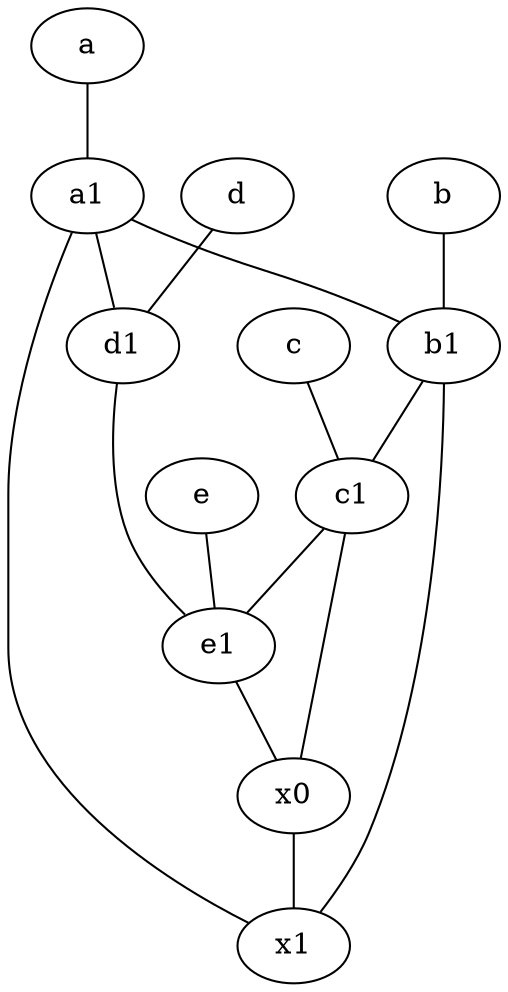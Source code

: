 graph {
	a [pos="8,2!"]
	d1 [pos="3,5!"]
	c [pos="4.5,2!"]
	c1 [pos="4.5,3!"]
	e [pos="7,9!"]
	e1 [pos="7,7!"]
	a1 [pos="8,3!"]
	d [pos="2,5!"]
	b1 [pos="9,4!"]
	x1
	b [pos="10,4!"]
	x0
	a1 -- x1
	b1 -- c1
	b -- b1
	a1 -- d1
	c1 -- x0
	x0 -- x1
	a -- a1
	d -- d1
	b1 -- x1
	e -- e1
	c -- c1
	e1 -- x0
	c1 -- e1
	d1 -- e1
	a1 -- b1
}
